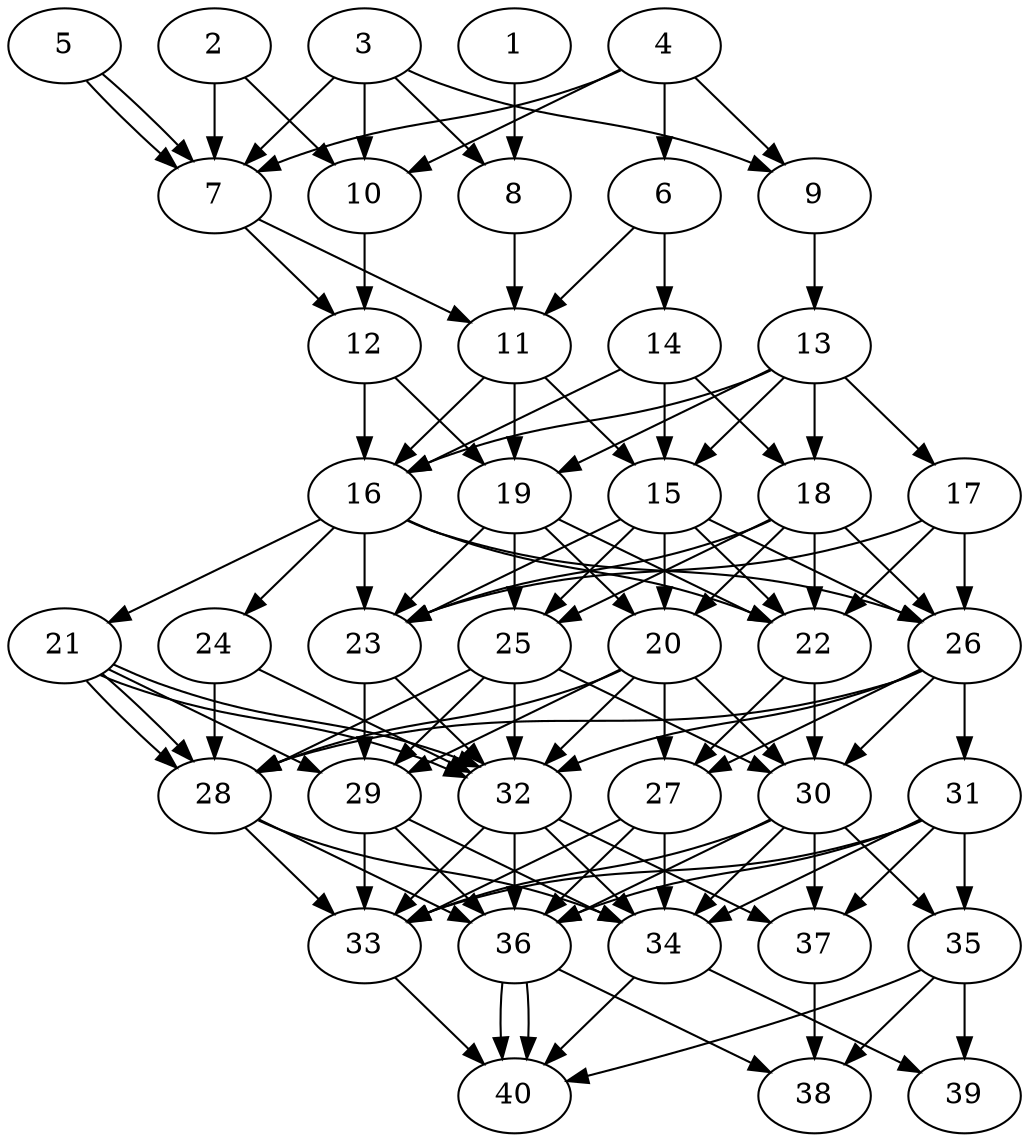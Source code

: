 // DAG automatically generated by daggen at Thu Oct  3 14:06:48 2019
// ./daggen --dot -n 40 --ccr 0.3 --fat 0.5 --regular 0.7 --density 0.9 --mindata 5242880 --maxdata 52428800 
digraph G {
  1 [size="148763307", alpha="0.09", expect_size="44628992"] 
  1 -> 8 [size ="44628992"]
  2 [size="47032320", alpha="0.02", expect_size="14109696"] 
  2 -> 7 [size ="14109696"]
  2 -> 10 [size ="14109696"]
  3 [size="35188053", alpha="0.09", expect_size="10556416"] 
  3 -> 7 [size ="10556416"]
  3 -> 8 [size ="10556416"]
  3 -> 9 [size ="10556416"]
  3 -> 10 [size ="10556416"]
  4 [size="169622187", alpha="0.14", expect_size="50886656"] 
  4 -> 6 [size ="50886656"]
  4 -> 7 [size ="50886656"]
  4 -> 9 [size ="50886656"]
  4 -> 10 [size ="50886656"]
  5 [size="52295680", alpha="0.13", expect_size="15688704"] 
  5 -> 7 [size ="15688704"]
  5 -> 7 [size ="15688704"]
  6 [size="60409173", alpha="0.17", expect_size="18122752"] 
  6 -> 11 [size ="18122752"]
  6 -> 14 [size ="18122752"]
  7 [size="34314240", alpha="0.01", expect_size="10294272"] 
  7 -> 11 [size ="10294272"]
  7 -> 12 [size ="10294272"]
  8 [size="57299627", alpha="0.09", expect_size="17189888"] 
  8 -> 11 [size ="17189888"]
  9 [size="133386240", alpha="0.19", expect_size="40015872"] 
  9 -> 13 [size ="40015872"]
  10 [size="104273920", alpha="0.08", expect_size="31282176"] 
  10 -> 12 [size ="31282176"]
  11 [size="148104533", alpha="0.03", expect_size="44431360"] 
  11 -> 15 [size ="44431360"]
  11 -> 16 [size ="44431360"]
  11 -> 19 [size ="44431360"]
  12 [size="63133013", alpha="0.20", expect_size="18939904"] 
  12 -> 16 [size ="18939904"]
  12 -> 19 [size ="18939904"]
  13 [size="77042347", alpha="0.09", expect_size="23112704"] 
  13 -> 15 [size ="23112704"]
  13 -> 16 [size ="23112704"]
  13 -> 17 [size ="23112704"]
  13 -> 18 [size ="23112704"]
  13 -> 19 [size ="23112704"]
  14 [size="150155947", alpha="0.00", expect_size="45046784"] 
  14 -> 15 [size ="45046784"]
  14 -> 16 [size ="45046784"]
  14 -> 18 [size ="45046784"]
  15 [size="106543787", alpha="0.07", expect_size="31963136"] 
  15 -> 20 [size ="31963136"]
  15 -> 22 [size ="31963136"]
  15 -> 23 [size ="31963136"]
  15 -> 25 [size ="31963136"]
  15 -> 26 [size ="31963136"]
  16 [size="49633280", alpha="0.13", expect_size="14889984"] 
  16 -> 21 [size ="14889984"]
  16 -> 22 [size ="14889984"]
  16 -> 23 [size ="14889984"]
  16 -> 24 [size ="14889984"]
  16 -> 26 [size ="14889984"]
  17 [size="23108267", alpha="0.01", expect_size="6932480"] 
  17 -> 22 [size ="6932480"]
  17 -> 23 [size ="6932480"]
  17 -> 26 [size ="6932480"]
  18 [size="29129387", alpha="0.00", expect_size="8738816"] 
  18 -> 20 [size ="8738816"]
  18 -> 22 [size ="8738816"]
  18 -> 23 [size ="8738816"]
  18 -> 25 [size ="8738816"]
  18 -> 26 [size ="8738816"]
  19 [size="101440853", alpha="0.00", expect_size="30432256"] 
  19 -> 20 [size ="30432256"]
  19 -> 22 [size ="30432256"]
  19 -> 23 [size ="30432256"]
  19 -> 25 [size ="30432256"]
  20 [size="92170240", alpha="0.13", expect_size="27651072"] 
  20 -> 27 [size ="27651072"]
  20 -> 28 [size ="27651072"]
  20 -> 29 [size ="27651072"]
  20 -> 30 [size ="27651072"]
  20 -> 32 [size ="27651072"]
  21 [size="156173653", alpha="0.03", expect_size="46852096"] 
  21 -> 28 [size ="46852096"]
  21 -> 28 [size ="46852096"]
  21 -> 29 [size ="46852096"]
  21 -> 32 [size ="46852096"]
  21 -> 32 [size ="46852096"]
  22 [size="21029547", alpha="0.16", expect_size="6308864"] 
  22 -> 27 [size ="6308864"]
  22 -> 30 [size ="6308864"]
  23 [size="17496747", alpha="0.12", expect_size="5249024"] 
  23 -> 29 [size ="5249024"]
  23 -> 32 [size ="5249024"]
  24 [size="87354027", alpha="0.07", expect_size="26206208"] 
  24 -> 28 [size ="26206208"]
  24 -> 32 [size ="26206208"]
  25 [size="90992640", alpha="0.07", expect_size="27297792"] 
  25 -> 28 [size ="27297792"]
  25 -> 29 [size ="27297792"]
  25 -> 30 [size ="27297792"]
  25 -> 32 [size ="27297792"]
  26 [size="147892907", alpha="0.12", expect_size="44367872"] 
  26 -> 27 [size ="44367872"]
  26 -> 28 [size ="44367872"]
  26 -> 30 [size ="44367872"]
  26 -> 31 [size ="44367872"]
  26 -> 32 [size ="44367872"]
  27 [size="95552853", alpha="0.19", expect_size="28665856"] 
  27 -> 33 [size ="28665856"]
  27 -> 34 [size ="28665856"]
  27 -> 36 [size ="28665856"]
  28 [size="104297813", alpha="0.11", expect_size="31289344"] 
  28 -> 33 [size ="31289344"]
  28 -> 34 [size ="31289344"]
  28 -> 36 [size ="31289344"]
  29 [size="104325120", alpha="0.18", expect_size="31297536"] 
  29 -> 33 [size ="31297536"]
  29 -> 34 [size ="31297536"]
  29 -> 36 [size ="31297536"]
  30 [size="105390080", alpha="0.16", expect_size="31617024"] 
  30 -> 33 [size ="31617024"]
  30 -> 34 [size ="31617024"]
  30 -> 35 [size ="31617024"]
  30 -> 36 [size ="31617024"]
  30 -> 37 [size ="31617024"]
  31 [size="51671040", alpha="0.10", expect_size="15501312"] 
  31 -> 33 [size ="15501312"]
  31 -> 34 [size ="15501312"]
  31 -> 35 [size ="15501312"]
  31 -> 36 [size ="15501312"]
  31 -> 37 [size ="15501312"]
  32 [size="74455040", alpha="0.11", expect_size="22336512"] 
  32 -> 33 [size ="22336512"]
  32 -> 34 [size ="22336512"]
  32 -> 36 [size ="22336512"]
  32 -> 37 [size ="22336512"]
  33 [size="46015147", alpha="0.19", expect_size="13804544"] 
  33 -> 40 [size ="13804544"]
  34 [size="141349547", alpha="0.04", expect_size="42404864"] 
  34 -> 39 [size ="42404864"]
  34 -> 40 [size ="42404864"]
  35 [size="40744960", alpha="0.20", expect_size="12223488"] 
  35 -> 38 [size ="12223488"]
  35 -> 39 [size ="12223488"]
  35 -> 40 [size ="12223488"]
  36 [size="93597013", alpha="0.20", expect_size="28079104"] 
  36 -> 38 [size ="28079104"]
  36 -> 40 [size ="28079104"]
  36 -> 40 [size ="28079104"]
  37 [size="28262400", alpha="0.01", expect_size="8478720"] 
  37 -> 38 [size ="8478720"]
  38 [size="18872320", alpha="0.03", expect_size="5661696"] 
  39 [size="105243307", alpha="0.16", expect_size="31572992"] 
  40 [size="88722773", alpha="0.19", expect_size="26616832"] 
}

